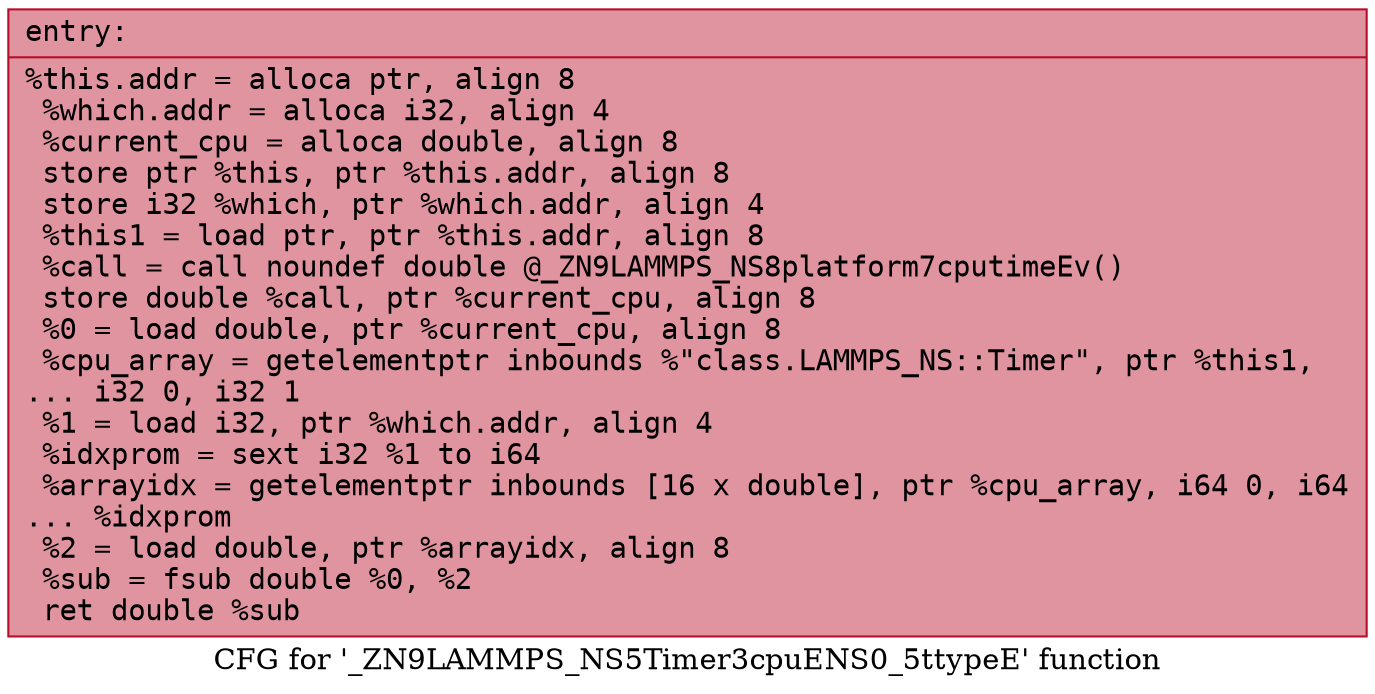 digraph "CFG for '_ZN9LAMMPS_NS5Timer3cpuENS0_5ttypeE' function" {
	label="CFG for '_ZN9LAMMPS_NS5Timer3cpuENS0_5ttypeE' function";

	Node0x562e535a8240 [shape=record,color="#b70d28ff", style=filled, fillcolor="#b70d2870" fontname="Courier",label="{entry:\l|  %this.addr = alloca ptr, align 8\l  %which.addr = alloca i32, align 4\l  %current_cpu = alloca double, align 8\l  store ptr %this, ptr %this.addr, align 8\l  store i32 %which, ptr %which.addr, align 4\l  %this1 = load ptr, ptr %this.addr, align 8\l  %call = call noundef double @_ZN9LAMMPS_NS8platform7cputimeEv()\l  store double %call, ptr %current_cpu, align 8\l  %0 = load double, ptr %current_cpu, align 8\l  %cpu_array = getelementptr inbounds %\"class.LAMMPS_NS::Timer\", ptr %this1,\l... i32 0, i32 1\l  %1 = load i32, ptr %which.addr, align 4\l  %idxprom = sext i32 %1 to i64\l  %arrayidx = getelementptr inbounds [16 x double], ptr %cpu_array, i64 0, i64\l... %idxprom\l  %2 = load double, ptr %arrayidx, align 8\l  %sub = fsub double %0, %2\l  ret double %sub\l}"];
}

